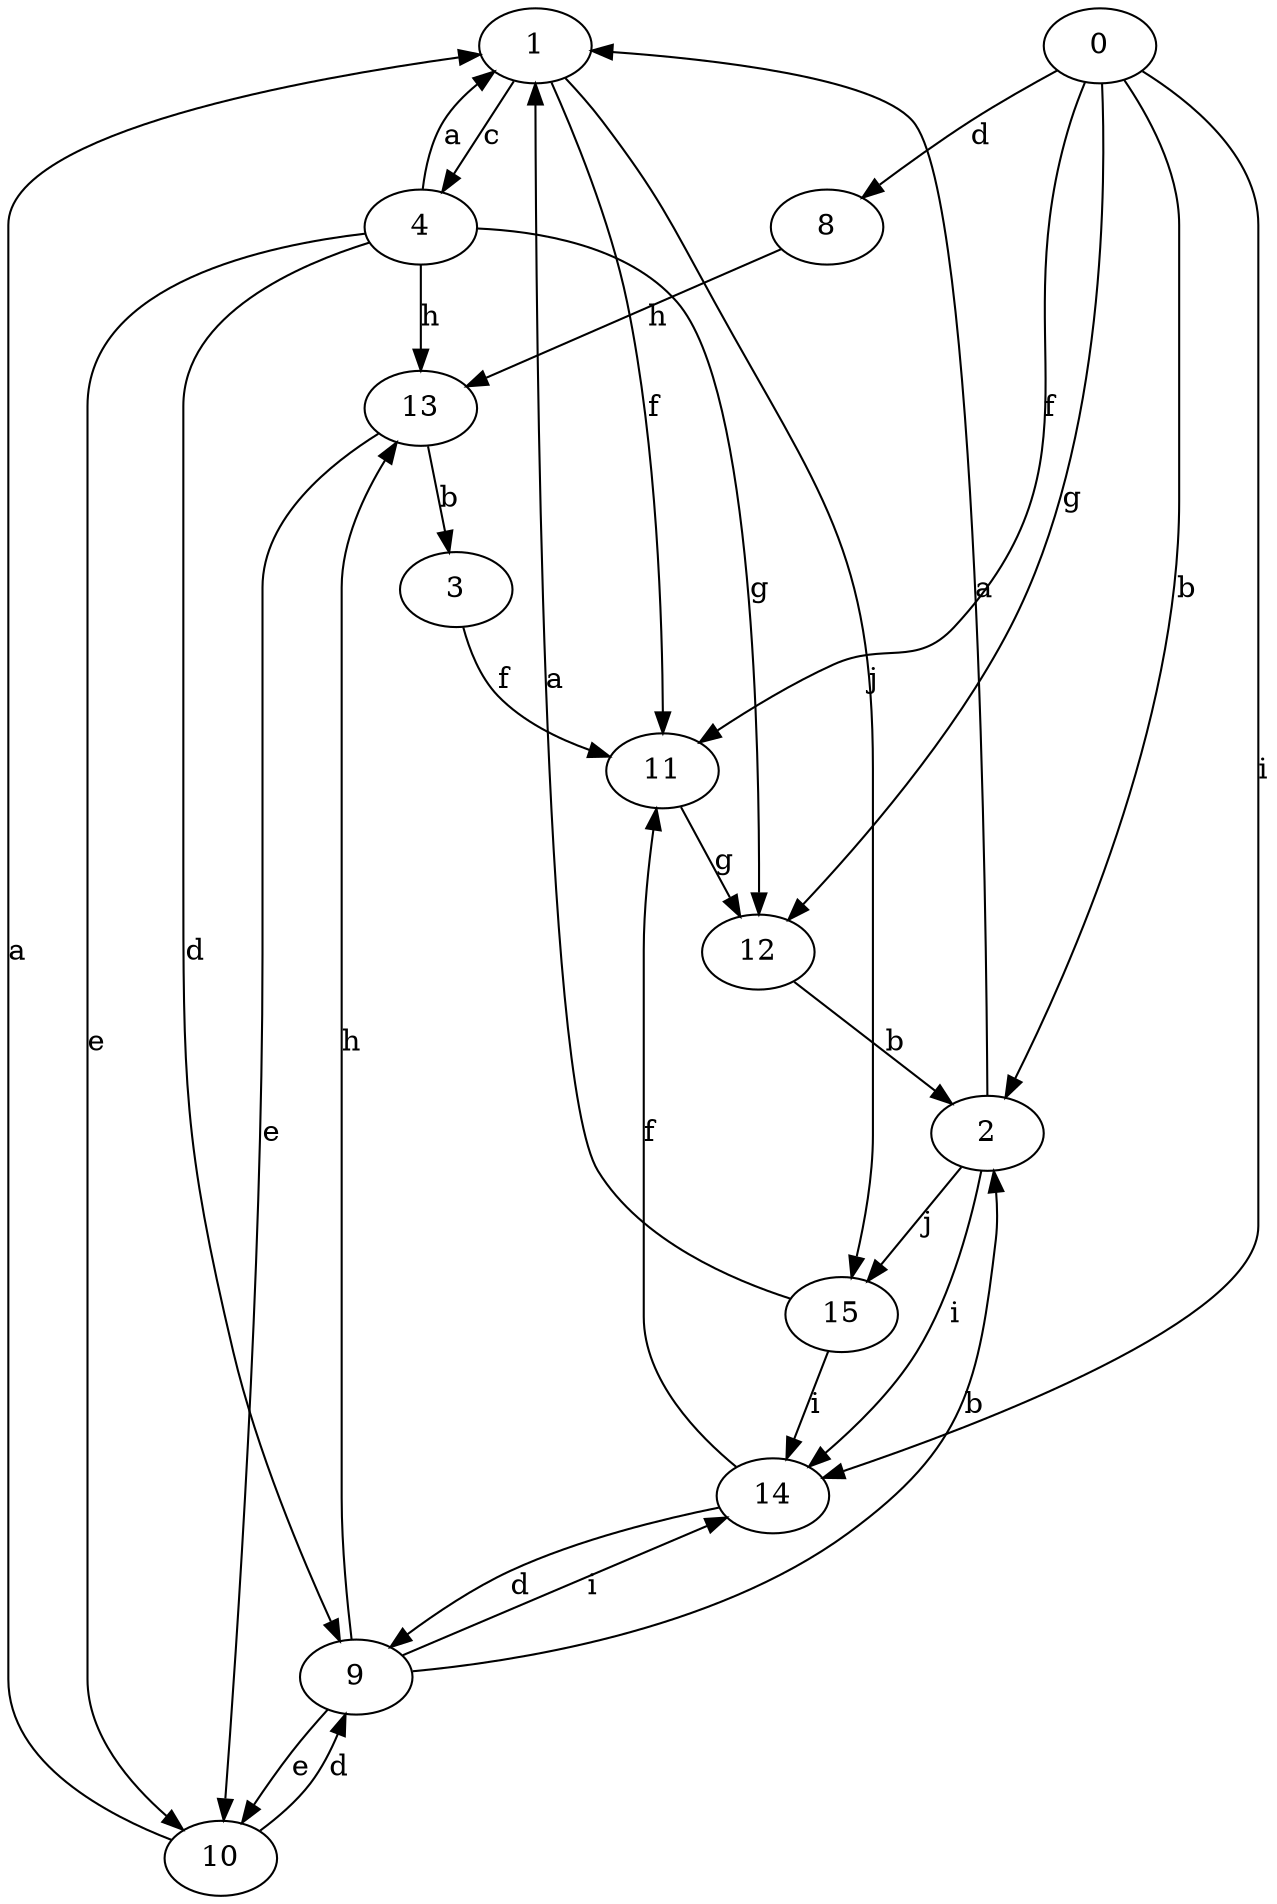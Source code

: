strict digraph  {
1;
2;
0;
3;
4;
8;
9;
10;
11;
12;
13;
14;
15;
1 -> 4  [label=c];
1 -> 11  [label=f];
1 -> 15  [label=j];
2 -> 1  [label=a];
2 -> 14  [label=i];
2 -> 15  [label=j];
0 -> 2  [label=b];
0 -> 8  [label=d];
0 -> 11  [label=f];
0 -> 12  [label=g];
0 -> 14  [label=i];
3 -> 11  [label=f];
4 -> 1  [label=a];
4 -> 9  [label=d];
4 -> 10  [label=e];
4 -> 12  [label=g];
4 -> 13  [label=h];
8 -> 13  [label=h];
9 -> 2  [label=b];
9 -> 10  [label=e];
9 -> 13  [label=h];
9 -> 14  [label=i];
10 -> 1  [label=a];
10 -> 9  [label=d];
11 -> 12  [label=g];
12 -> 2  [label=b];
13 -> 3  [label=b];
13 -> 10  [label=e];
14 -> 9  [label=d];
14 -> 11  [label=f];
15 -> 1  [label=a];
15 -> 14  [label=i];
}
